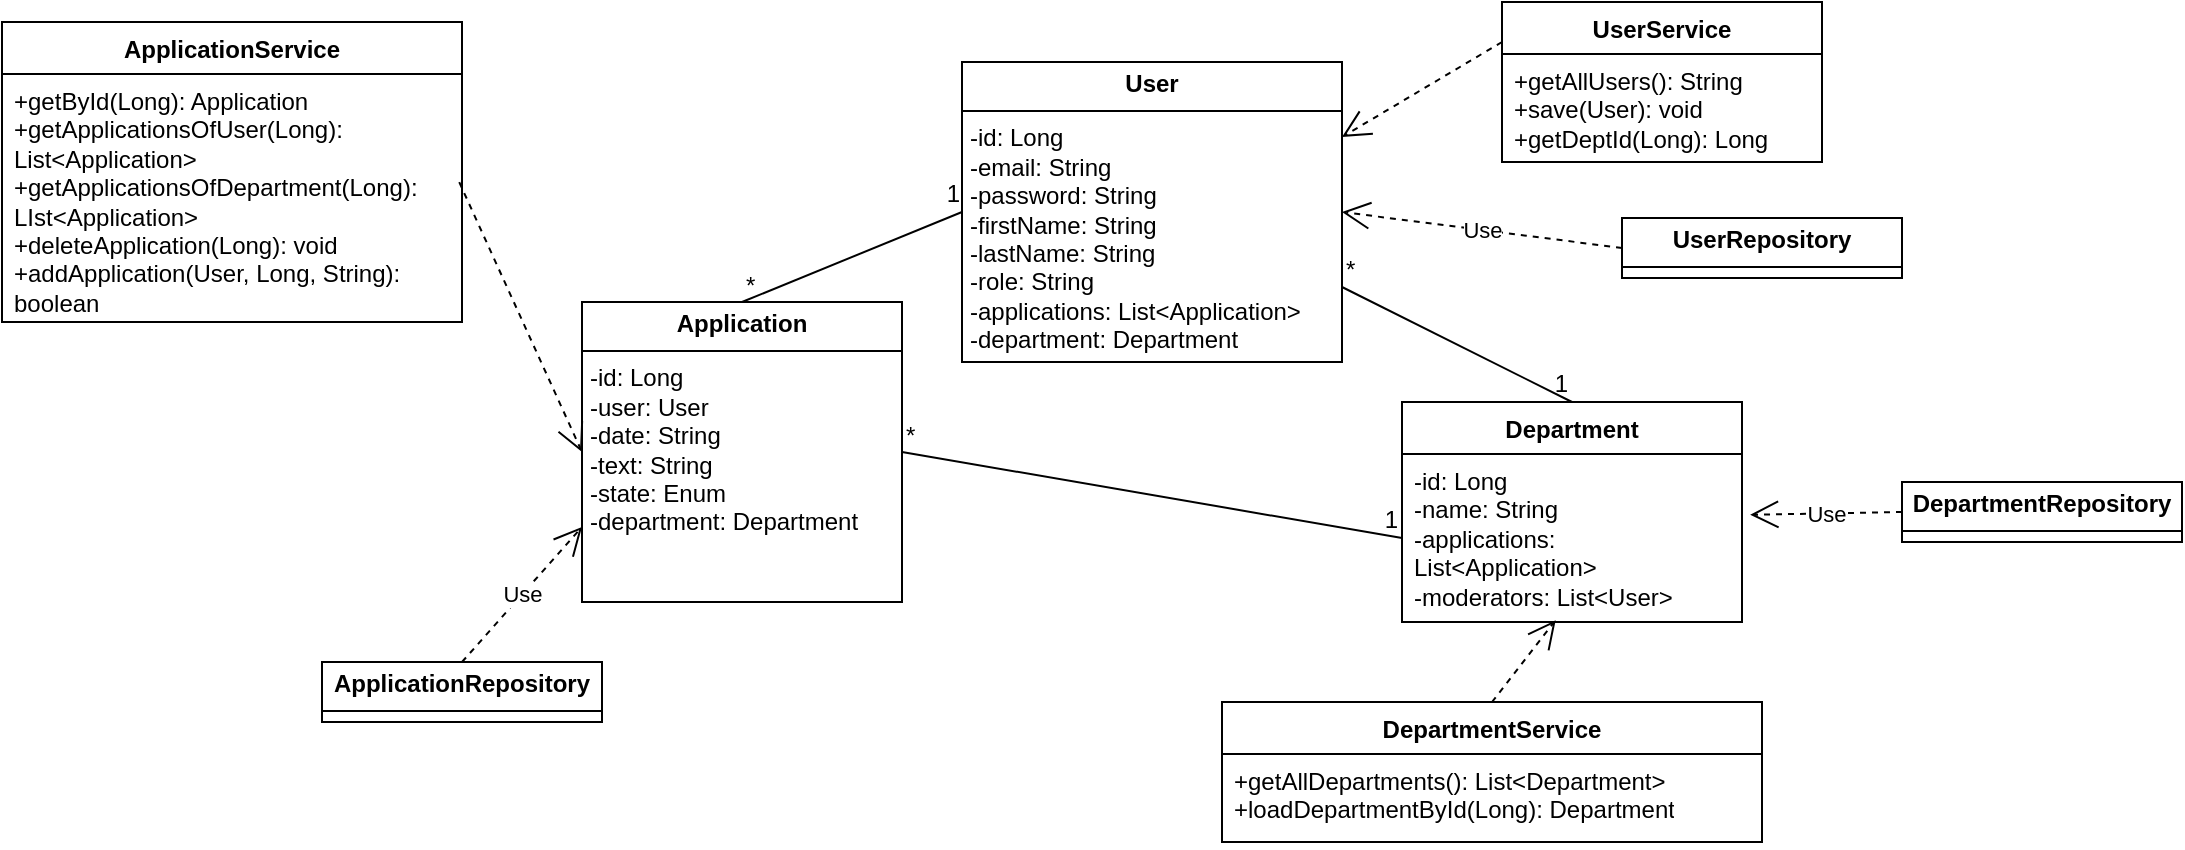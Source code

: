<mxfile version="26.0.14">
  <diagram id="C5RBs43oDa-KdzZeNtuy" name="Page-1">
    <mxGraphModel dx="1235" dy="614" grid="1" gridSize="10" guides="1" tooltips="1" connect="1" arrows="1" fold="1" page="1" pageScale="1" pageWidth="827" pageHeight="1169" math="0" shadow="0">
      <root>
        <mxCell id="WIyWlLk6GJQsqaUBKTNV-0" />
        <mxCell id="WIyWlLk6GJQsqaUBKTNV-1" parent="WIyWlLk6GJQsqaUBKTNV-0" />
        <mxCell id="V3w_qGJQU6IBf5Xa9WQb-1" value="&lt;p style=&quot;margin:0px;margin-top:4px;text-align:center;&quot;&gt;&lt;b&gt;User&lt;/b&gt;&lt;/p&gt;&lt;hr size=&quot;1&quot; style=&quot;border-style:solid;&quot;&gt;&lt;p style=&quot;margin:0px;margin-left:4px;&quot;&gt;-id: Long&lt;/p&gt;&lt;p style=&quot;margin:0px;margin-left:4px;&quot;&gt;-email: String&lt;/p&gt;&lt;p style=&quot;margin:0px;margin-left:4px;&quot;&gt;-password: String&lt;/p&gt;&lt;p style=&quot;margin:0px;margin-left:4px;&quot;&gt;-firstName: String&lt;/p&gt;&lt;p style=&quot;margin:0px;margin-left:4px;&quot;&gt;-lastName: String&lt;/p&gt;&lt;p style=&quot;margin:0px;margin-left:4px;&quot;&gt;-role: String&lt;/p&gt;&lt;p style=&quot;margin:0px;margin-left:4px;&quot;&gt;&lt;span style=&quot;background-color: transparent; color: light-dark(rgb(0, 0, 0), rgb(255, 255, 255));&quot;&gt;-applications: List&amp;lt;Application&amp;gt;&lt;/span&gt;&lt;/p&gt;&lt;p style=&quot;margin:0px;margin-left:4px;&quot;&gt;&lt;span style=&quot;background-color: transparent; color: light-dark(rgb(0, 0, 0), rgb(255, 255, 255));&quot;&gt;-department: Department&lt;/span&gt;&lt;/p&gt;&lt;p style=&quot;margin:0px;margin-left:4px;&quot;&gt;&lt;br&gt;&lt;/p&gt;" style="verticalAlign=top;align=left;overflow=fill;html=1;whiteSpace=wrap;" parent="WIyWlLk6GJQsqaUBKTNV-1" vertex="1">
          <mxGeometry x="550" y="50" width="190" height="150" as="geometry" />
        </mxCell>
        <mxCell id="V3w_qGJQU6IBf5Xa9WQb-4" value="&lt;p style=&quot;margin:0px;margin-top:4px;text-align:center;&quot;&gt;&lt;b&gt;Application&lt;/b&gt;&lt;/p&gt;&lt;hr size=&quot;1&quot; style=&quot;border-style:solid;&quot;&gt;&lt;p style=&quot;margin:0px;margin-left:4px;&quot;&gt;-id: Long&lt;/p&gt;&lt;p style=&quot;margin:0px;margin-left:4px;&quot;&gt;-user: User&lt;/p&gt;&lt;p style=&quot;margin:0px;margin-left:4px;&quot;&gt;-date: String&lt;/p&gt;&lt;p style=&quot;margin:0px;margin-left:4px;&quot;&gt;-text: String&lt;/p&gt;&lt;p style=&quot;margin:0px;margin-left:4px;&quot;&gt;-state: Enum&lt;/p&gt;&lt;p style=&quot;margin:0px;margin-left:4px;&quot;&gt;-department: Department&lt;/p&gt;" style="verticalAlign=top;align=left;overflow=fill;html=1;whiteSpace=wrap;" parent="WIyWlLk6GJQsqaUBKTNV-1" vertex="1">
          <mxGeometry x="360" y="170" width="160" height="150" as="geometry" />
        </mxCell>
        <mxCell id="8dzCbYCsEoujOo1IBsaC-1" value="&lt;p style=&quot;margin:0px;margin-top:4px;text-align:center;&quot;&gt;&lt;b&gt;ApplicationRepository&lt;/b&gt;&lt;/p&gt;&lt;hr size=&quot;1&quot; style=&quot;border-style:solid;&quot;&gt;&lt;div style=&quot;height:2px;&quot;&gt;&lt;/div&gt;" style="verticalAlign=top;align=left;overflow=fill;html=1;whiteSpace=wrap;" parent="WIyWlLk6GJQsqaUBKTNV-1" vertex="1">
          <mxGeometry x="230" y="350" width="140" height="30" as="geometry" />
        </mxCell>
        <mxCell id="8dzCbYCsEoujOo1IBsaC-2" value="&lt;p style=&quot;margin:0px;margin-top:4px;text-align:center;&quot;&gt;&lt;b&gt;UserRepository&lt;/b&gt;&lt;/p&gt;&lt;hr size=&quot;1&quot; style=&quot;border-style:solid;&quot;&gt;&lt;div style=&quot;height:2px;&quot;&gt;&lt;/div&gt;" style="verticalAlign=top;align=left;overflow=fill;html=1;whiteSpace=wrap;" parent="WIyWlLk6GJQsqaUBKTNV-1" vertex="1">
          <mxGeometry x="880" y="128" width="140" height="30" as="geometry" />
        </mxCell>
        <mxCell id="8dzCbYCsEoujOo1IBsaC-3" style="edgeStyle=orthogonalEdgeStyle;rounded=0;orthogonalLoop=1;jettySize=auto;html=1;exitX=0.5;exitY=1;exitDx=0;exitDy=0;" parent="WIyWlLk6GJQsqaUBKTNV-1" source="V3w_qGJQU6IBf5Xa9WQb-4" target="V3w_qGJQU6IBf5Xa9WQb-4" edge="1">
          <mxGeometry relative="1" as="geometry" />
        </mxCell>
        <mxCell id="8dzCbYCsEoujOo1IBsaC-5" value="Use" style="endArrow=open;endSize=12;dashed=1;html=1;rounded=0;entryX=1;entryY=0.5;entryDx=0;entryDy=0;exitX=0;exitY=0.5;exitDx=0;exitDy=0;" parent="WIyWlLk6GJQsqaUBKTNV-1" source="8dzCbYCsEoujOo1IBsaC-2" target="V3w_qGJQU6IBf5Xa9WQb-1" edge="1">
          <mxGeometry width="160" relative="1" as="geometry">
            <mxPoint x="490" y="200" as="sourcePoint" />
            <mxPoint x="650" y="200" as="targetPoint" />
          </mxGeometry>
        </mxCell>
        <mxCell id="8dzCbYCsEoujOo1IBsaC-6" value="Use" style="endArrow=open;endSize=12;dashed=1;html=1;rounded=0;exitX=0.5;exitY=0;exitDx=0;exitDy=0;entryX=0;entryY=0.75;entryDx=0;entryDy=0;" parent="WIyWlLk6GJQsqaUBKTNV-1" source="8dzCbYCsEoujOo1IBsaC-1" target="V3w_qGJQU6IBf5Xa9WQb-4" edge="1">
          <mxGeometry width="160" relative="1" as="geometry">
            <mxPoint x="795" y="339.5" as="sourcePoint" />
            <mxPoint x="720" y="340" as="targetPoint" />
          </mxGeometry>
        </mxCell>
        <mxCell id="KHRvTLOkRNR9krxfmo4q-0" value="UserService" style="swimlane;fontStyle=1;align=center;verticalAlign=top;childLayout=stackLayout;horizontal=1;startSize=26;horizontalStack=0;resizeParent=1;resizeParentMax=0;resizeLast=0;collapsible=1;marginBottom=0;whiteSpace=wrap;html=1;" parent="WIyWlLk6GJQsqaUBKTNV-1" vertex="1">
          <mxGeometry x="820" y="20" width="160" height="80" as="geometry" />
        </mxCell>
        <mxCell id="KHRvTLOkRNR9krxfmo4q-3" value="+getAllUsers(): String&lt;div&gt;+save(User): void&lt;/div&gt;&lt;div&gt;+getDeptId(Long): Long&lt;/div&gt;" style="text;strokeColor=none;fillColor=none;align=left;verticalAlign=top;spacingLeft=4;spacingRight=4;overflow=hidden;rotatable=0;points=[[0,0.5],[1,0.5]];portConstraint=eastwest;whiteSpace=wrap;html=1;" parent="KHRvTLOkRNR9krxfmo4q-0" vertex="1">
          <mxGeometry y="26" width="160" height="54" as="geometry" />
        </mxCell>
        <mxCell id="KHRvTLOkRNR9krxfmo4q-4" value="ApplicationService" style="swimlane;fontStyle=1;align=center;verticalAlign=top;childLayout=stackLayout;horizontal=1;startSize=26;horizontalStack=0;resizeParent=1;resizeParentMax=0;resizeLast=0;collapsible=1;marginBottom=0;whiteSpace=wrap;html=1;" parent="WIyWlLk6GJQsqaUBKTNV-1" vertex="1">
          <mxGeometry x="70" y="30" width="230" height="150" as="geometry" />
        </mxCell>
        <mxCell id="KHRvTLOkRNR9krxfmo4q-7" value="+getById(Long): Application&lt;div&gt;+getApplicationsOfUser(Long):&lt;/div&gt;&lt;div&gt;List&amp;lt;Application&amp;gt;&lt;/div&gt;&lt;div&gt;+getApplicationsOfDepartment(Long):&lt;/div&gt;&lt;div&gt;LIst&amp;lt;Application&amp;gt;&lt;/div&gt;&lt;div&gt;+deleteApplication(Long): void&lt;/div&gt;&lt;div&gt;+addApplication(User, Long, String): boolean&lt;/div&gt;" style="text;strokeColor=none;fillColor=none;align=left;verticalAlign=top;spacingLeft=4;spacingRight=4;overflow=hidden;rotatable=0;points=[[0,0.5],[1,0.5]];portConstraint=eastwest;whiteSpace=wrap;html=1;" parent="KHRvTLOkRNR9krxfmo4q-4" vertex="1">
          <mxGeometry y="26" width="230" height="124" as="geometry" />
        </mxCell>
        <mxCell id="KHRvTLOkRNR9krxfmo4q-10" value="" style="endArrow=open;endSize=12;dashed=1;html=1;rounded=0;exitX=0.994;exitY=0.436;exitDx=0;exitDy=0;entryX=0;entryY=0.5;entryDx=0;entryDy=0;exitPerimeter=0;" parent="WIyWlLk6GJQsqaUBKTNV-1" source="KHRvTLOkRNR9krxfmo4q-7" target="V3w_qGJQU6IBf5Xa9WQb-4" edge="1">
          <mxGeometry width="160" relative="1" as="geometry">
            <mxPoint x="300" y="139" as="sourcePoint" />
            <mxPoint x="620" y="270" as="targetPoint" />
          </mxGeometry>
        </mxCell>
        <mxCell id="KHRvTLOkRNR9krxfmo4q-11" value="" style="endArrow=open;endSize=12;dashed=1;html=1;rounded=0;entryX=1;entryY=0.25;entryDx=0;entryDy=0;exitX=0;exitY=0.25;exitDx=0;exitDy=0;" parent="WIyWlLk6GJQsqaUBKTNV-1" source="KHRvTLOkRNR9krxfmo4q-0" target="V3w_qGJQU6IBf5Xa9WQb-1" edge="1">
          <mxGeometry width="160" relative="1" as="geometry">
            <mxPoint x="807" y="-31" as="sourcePoint" />
            <mxPoint x="600" y="190" as="targetPoint" />
          </mxGeometry>
        </mxCell>
        <mxCell id="BN7Lg8rzTa6UfzPQaUZV-0" value="&lt;p style=&quot;margin:0px;margin-top:4px;text-align:center;&quot;&gt;&lt;b&gt;DepartmentRepository&lt;/b&gt;&lt;/p&gt;&lt;hr size=&quot;1&quot; style=&quot;border-style:solid;&quot;&gt;&lt;div style=&quot;height:2px;&quot;&gt;&lt;/div&gt;" style="verticalAlign=top;align=left;overflow=fill;html=1;whiteSpace=wrap;" parent="WIyWlLk6GJQsqaUBKTNV-1" vertex="1">
          <mxGeometry x="1020" y="260" width="140" height="30" as="geometry" />
        </mxCell>
        <mxCell id="BN7Lg8rzTa6UfzPQaUZV-9" value="" style="endArrow=none;html=1;rounded=0;entryX=0;entryY=0.5;entryDx=0;entryDy=0;exitX=0.5;exitY=0;exitDx=0;exitDy=0;" parent="WIyWlLk6GJQsqaUBKTNV-1" source="V3w_qGJQU6IBf5Xa9WQb-4" target="V3w_qGJQU6IBf5Xa9WQb-1" edge="1">
          <mxGeometry relative="1" as="geometry">
            <mxPoint x="200" y="240" as="sourcePoint" />
            <mxPoint x="470" y="240" as="targetPoint" />
          </mxGeometry>
        </mxCell>
        <mxCell id="BN7Lg8rzTa6UfzPQaUZV-10" value="*" style="resizable=0;html=1;whiteSpace=wrap;align=left;verticalAlign=bottom;" parent="BN7Lg8rzTa6UfzPQaUZV-9" connectable="0" vertex="1">
          <mxGeometry x="-1" relative="1" as="geometry" />
        </mxCell>
        <mxCell id="BN7Lg8rzTa6UfzPQaUZV-11" value="1" style="resizable=0;html=1;whiteSpace=wrap;align=right;verticalAlign=bottom;" parent="BN7Lg8rzTa6UfzPQaUZV-9" connectable="0" vertex="1">
          <mxGeometry x="1" relative="1" as="geometry" />
        </mxCell>
        <mxCell id="BN7Lg8rzTa6UfzPQaUZV-14" value="Department" style="swimlane;fontStyle=1;align=center;verticalAlign=top;childLayout=stackLayout;horizontal=1;startSize=26;horizontalStack=0;resizeParent=1;resizeParentMax=0;resizeLast=0;collapsible=1;marginBottom=0;whiteSpace=wrap;html=1;" parent="WIyWlLk6GJQsqaUBKTNV-1" vertex="1">
          <mxGeometry x="770" y="220" width="170" height="110" as="geometry" />
        </mxCell>
        <mxCell id="BN7Lg8rzTa6UfzPQaUZV-15" value="&lt;div&gt;-id: Long&lt;/div&gt;-name: String&lt;div&gt;-applications: List&amp;lt;Application&amp;gt;&lt;/div&gt;&lt;div&gt;-moderators: List&amp;lt;User&amp;gt;&lt;/div&gt;" style="text;strokeColor=none;fillColor=none;align=left;verticalAlign=top;spacingLeft=4;spacingRight=4;overflow=hidden;rotatable=0;points=[[0,0.5],[1,0.5]];portConstraint=eastwest;whiteSpace=wrap;html=1;" parent="BN7Lg8rzTa6UfzPQaUZV-14" vertex="1">
          <mxGeometry y="26" width="170" height="84" as="geometry" />
        </mxCell>
        <mxCell id="BN7Lg8rzTa6UfzPQaUZV-18" value="Use" style="endArrow=open;endSize=12;dashed=1;html=1;rounded=0;exitX=0;exitY=0.5;exitDx=0;exitDy=0;entryX=1.024;entryY=0.362;entryDx=0;entryDy=0;entryPerimeter=0;" parent="WIyWlLk6GJQsqaUBKTNV-1" source="BN7Lg8rzTa6UfzPQaUZV-0" target="BN7Lg8rzTa6UfzPQaUZV-15" edge="1">
          <mxGeometry width="160" relative="1" as="geometry">
            <mxPoint x="400" y="280" as="sourcePoint" />
            <mxPoint x="700" y="370" as="targetPoint" />
          </mxGeometry>
        </mxCell>
        <mxCell id="BN7Lg8rzTa6UfzPQaUZV-19" value="" style="endArrow=none;html=1;rounded=0;exitX=1;exitY=0.5;exitDx=0;exitDy=0;entryX=0;entryY=0.5;entryDx=0;entryDy=0;" parent="WIyWlLk6GJQsqaUBKTNV-1" source="V3w_qGJQU6IBf5Xa9WQb-4" target="BN7Lg8rzTa6UfzPQaUZV-15" edge="1">
          <mxGeometry relative="1" as="geometry">
            <mxPoint x="510" y="326" as="sourcePoint" />
            <mxPoint x="410" y="390" as="targetPoint" />
          </mxGeometry>
        </mxCell>
        <mxCell id="BN7Lg8rzTa6UfzPQaUZV-20" value="*" style="resizable=0;html=1;whiteSpace=wrap;align=left;verticalAlign=bottom;" parent="BN7Lg8rzTa6UfzPQaUZV-19" connectable="0" vertex="1">
          <mxGeometry x="-1" relative="1" as="geometry" />
        </mxCell>
        <mxCell id="BN7Lg8rzTa6UfzPQaUZV-21" value="1" style="resizable=0;html=1;whiteSpace=wrap;align=right;verticalAlign=bottom;" parent="BN7Lg8rzTa6UfzPQaUZV-19" connectable="0" vertex="1">
          <mxGeometry x="1" relative="1" as="geometry" />
        </mxCell>
        <mxCell id="BN7Lg8rzTa6UfzPQaUZV-42" style="edgeStyle=orthogonalEdgeStyle;rounded=0;orthogonalLoop=1;jettySize=auto;html=1;exitX=0.5;exitY=1;exitDx=0;exitDy=0;" parent="WIyWlLk6GJQsqaUBKTNV-1" source="V3w_qGJQU6IBf5Xa9WQb-1" target="V3w_qGJQU6IBf5Xa9WQb-1" edge="1">
          <mxGeometry relative="1" as="geometry" />
        </mxCell>
        <mxCell id="wwQAkNazUdFHkSqScJKQ-0" value="" style="endArrow=none;html=1;rounded=0;exitX=1;exitY=0.75;exitDx=0;exitDy=0;entryX=0.5;entryY=0;entryDx=0;entryDy=0;" edge="1" parent="WIyWlLk6GJQsqaUBKTNV-1" source="V3w_qGJQU6IBf5Xa9WQb-1" target="BN7Lg8rzTa6UfzPQaUZV-14">
          <mxGeometry relative="1" as="geometry">
            <mxPoint x="530" y="255" as="sourcePoint" />
            <mxPoint x="810" y="163" as="targetPoint" />
          </mxGeometry>
        </mxCell>
        <mxCell id="wwQAkNazUdFHkSqScJKQ-1" value="*" style="resizable=0;html=1;whiteSpace=wrap;align=left;verticalAlign=bottom;" connectable="0" vertex="1" parent="wwQAkNazUdFHkSqScJKQ-0">
          <mxGeometry x="-1" relative="1" as="geometry" />
        </mxCell>
        <mxCell id="wwQAkNazUdFHkSqScJKQ-2" value="1" style="resizable=0;html=1;whiteSpace=wrap;align=right;verticalAlign=bottom;" connectable="0" vertex="1" parent="wwQAkNazUdFHkSqScJKQ-0">
          <mxGeometry x="1" relative="1" as="geometry" />
        </mxCell>
        <mxCell id="wwQAkNazUdFHkSqScJKQ-4" value="DepartmentService" style="swimlane;fontStyle=1;align=center;verticalAlign=top;childLayout=stackLayout;horizontal=1;startSize=26;horizontalStack=0;resizeParent=1;resizeParentMax=0;resizeLast=0;collapsible=1;marginBottom=0;whiteSpace=wrap;html=1;" vertex="1" parent="WIyWlLk6GJQsqaUBKTNV-1">
          <mxGeometry x="680" y="370" width="270" height="70" as="geometry" />
        </mxCell>
        <mxCell id="wwQAkNazUdFHkSqScJKQ-7" value="+getAllDepartments(): List&amp;lt;Department&amp;gt;&lt;div&gt;+loadDepartmentById(Long): Department&lt;br&gt;&lt;div&gt;&lt;br&gt;&lt;/div&gt;&lt;/div&gt;" style="text;strokeColor=none;fillColor=none;align=left;verticalAlign=top;spacingLeft=4;spacingRight=4;overflow=hidden;rotatable=0;points=[[0,0.5],[1,0.5]];portConstraint=eastwest;whiteSpace=wrap;html=1;" vertex="1" parent="wwQAkNazUdFHkSqScJKQ-4">
          <mxGeometry y="26" width="270" height="44" as="geometry" />
        </mxCell>
        <mxCell id="wwQAkNazUdFHkSqScJKQ-9" value="" style="endArrow=open;endSize=12;dashed=1;html=1;rounded=0;entryX=0.452;entryY=0.989;entryDx=0;entryDy=0;exitX=0.5;exitY=0;exitDx=0;exitDy=0;entryPerimeter=0;" edge="1" parent="WIyWlLk6GJQsqaUBKTNV-1" source="wwQAkNazUdFHkSqScJKQ-4" target="BN7Lg8rzTa6UfzPQaUZV-15">
          <mxGeometry width="160" relative="1" as="geometry">
            <mxPoint x="1045" y="320" as="sourcePoint" />
            <mxPoint x="965" y="366" as="targetPoint" />
          </mxGeometry>
        </mxCell>
      </root>
    </mxGraphModel>
  </diagram>
</mxfile>
